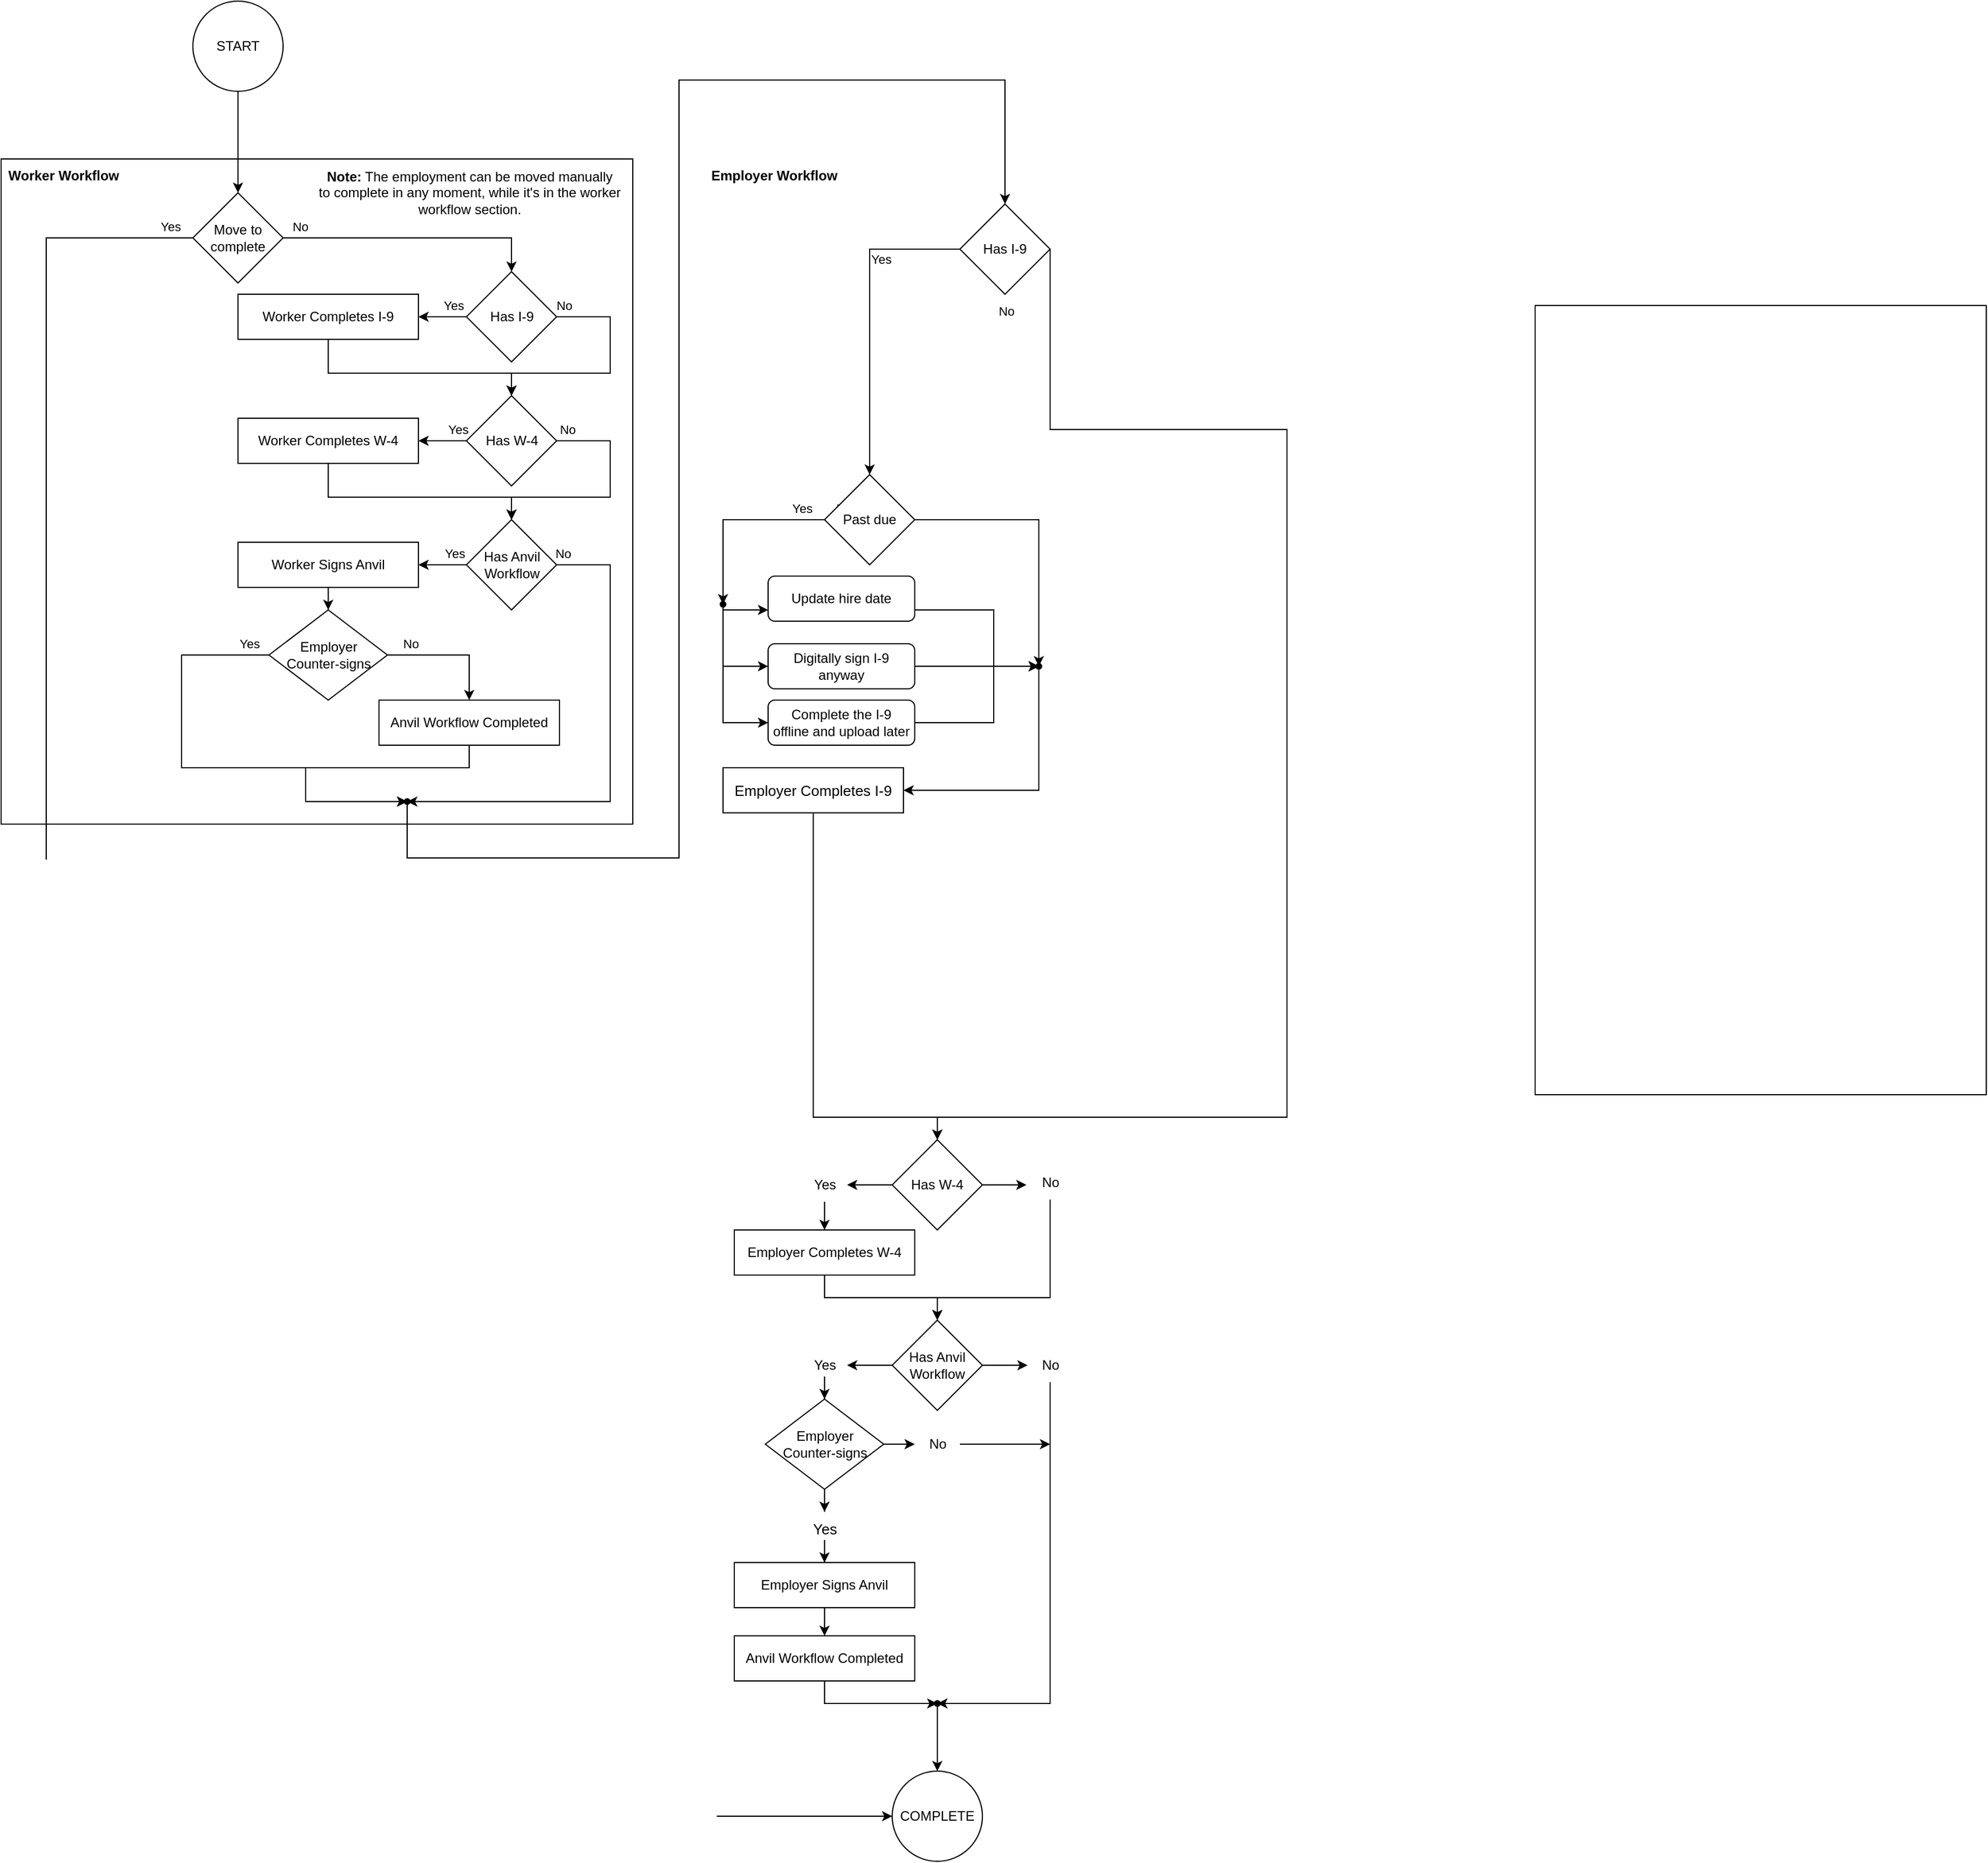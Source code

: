 <mxfile version="24.6.0" type="github">
  <diagram name="Page-1" id="mbVQlB_5lh4jTQNmV8JY">
    <mxGraphModel dx="1434" dy="1894" grid="1" gridSize="10" guides="1" tooltips="1" connect="1" arrows="1" fold="1" page="1" pageScale="1" pageWidth="850" pageHeight="1100" math="0" shadow="0">
      <root>
        <mxCell id="0" />
        <mxCell id="1" parent="0" />
        <mxCell id="wu20T2DJF-u065mbQEqq-54" value="" style="whiteSpace=wrap;html=1;" vertex="1" parent="1">
          <mxGeometry x="1360" y="130" width="400" height="700" as="geometry" />
        </mxCell>
        <mxCell id="wu20T2DJF-u065mbQEqq-53" value="" style="whiteSpace=wrap;html=1;" vertex="1" parent="1">
          <mxGeometry width="560" height="590" as="geometry" />
        </mxCell>
        <mxCell id="wu20T2DJF-u065mbQEqq-1" value="&lt;div&gt;START&lt;/div&gt;" style="ellipse;whiteSpace=wrap;html=1;" vertex="1" parent="1">
          <mxGeometry x="170" y="-140" width="80" height="80" as="geometry" />
        </mxCell>
        <mxCell id="wu20T2DJF-u065mbQEqq-2" value="&lt;div&gt;COMPLETE&lt;/div&gt;" style="ellipse;whiteSpace=wrap;html=1;" vertex="1" parent="1">
          <mxGeometry x="790" y="1430" width="80" height="80" as="geometry" />
        </mxCell>
        <mxCell id="wu20T2DJF-u065mbQEqq-6" value="&lt;div&gt;Has I-9&lt;/div&gt;" style="rhombus;whiteSpace=wrap;html=1;" vertex="1" parent="1">
          <mxGeometry x="412.5" y="100" width="80" height="80" as="geometry" />
        </mxCell>
        <mxCell id="wu20T2DJF-u065mbQEqq-18" style="edgeStyle=orthogonalEdgeStyle;rounded=0;orthogonalLoop=1;jettySize=auto;html=1;entryX=1;entryY=0.5;entryDx=0;entryDy=0;exitX=0;exitY=0.5;exitDx=0;exitDy=0;" edge="1" parent="1" source="wu20T2DJF-u065mbQEqq-6" target="wu20T2DJF-u065mbQEqq-11">
          <mxGeometry relative="1" as="geometry">
            <mxPoint x="260" y="255" as="sourcePoint" />
            <Array as="points" />
          </mxGeometry>
        </mxCell>
        <mxCell id="wu20T2DJF-u065mbQEqq-159" value="Yes" style="edgeLabel;html=1;align=center;verticalAlign=middle;resizable=0;points=[];" vertex="1" connectable="0" parent="wu20T2DJF-u065mbQEqq-18">
          <mxGeometry x="-0.839" y="-2" relative="1" as="geometry">
            <mxPoint x="-8" y="-8" as="offset" />
          </mxGeometry>
        </mxCell>
        <mxCell id="wu20T2DJF-u065mbQEqq-17" style="edgeStyle=orthogonalEdgeStyle;rounded=0;orthogonalLoop=1;jettySize=auto;html=1;entryX=0.5;entryY=0;entryDx=0;entryDy=0;exitX=1;exitY=0.5;exitDx=0;exitDy=0;" edge="1" parent="1" source="wu20T2DJF-u065mbQEqq-6" target="wu20T2DJF-u065mbQEqq-16">
          <mxGeometry relative="1" as="geometry">
            <mxPoint x="530" y="400" as="targetPoint" />
            <mxPoint x="460" y="255" as="sourcePoint" />
            <Array as="points">
              <mxPoint x="540" y="140" />
              <mxPoint x="540" y="190" />
              <mxPoint x="453" y="190" />
            </Array>
          </mxGeometry>
        </mxCell>
        <mxCell id="wu20T2DJF-u065mbQEqq-160" value="No" style="edgeLabel;html=1;align=center;verticalAlign=middle;resizable=0;points=[];" vertex="1" connectable="0" parent="wu20T2DJF-u065mbQEqq-17">
          <mxGeometry x="-0.89" relative="1" as="geometry">
            <mxPoint x="-5" y="-10" as="offset" />
          </mxGeometry>
        </mxCell>
        <mxCell id="wu20T2DJF-u065mbQEqq-19" style="edgeStyle=orthogonalEdgeStyle;rounded=0;orthogonalLoop=1;jettySize=auto;html=1;entryX=0.5;entryY=0;entryDx=0;entryDy=0;" edge="1" parent="1" source="wu20T2DJF-u065mbQEqq-11" target="wu20T2DJF-u065mbQEqq-16">
          <mxGeometry relative="1" as="geometry">
            <Array as="points">
              <mxPoint x="290" y="190" />
              <mxPoint x="453" y="190" />
            </Array>
          </mxGeometry>
        </mxCell>
        <mxCell id="wu20T2DJF-u065mbQEqq-11" value="&lt;div&gt;Worker Completes I-9&lt;/div&gt;" style="whiteSpace=wrap;html=1;" vertex="1" parent="1">
          <mxGeometry x="210" y="120" width="160" height="40" as="geometry" />
        </mxCell>
        <mxCell id="wu20T2DJF-u065mbQEqq-31" style="edgeStyle=orthogonalEdgeStyle;rounded=0;orthogonalLoop=1;jettySize=auto;html=1;entryX=0.5;entryY=0;entryDx=0;entryDy=0;" edge="1" parent="1" source="wu20T2DJF-u065mbQEqq-12" target="wu20T2DJF-u065mbQEqq-30">
          <mxGeometry relative="1" as="geometry">
            <Array as="points">
              <mxPoint x="290" y="300" />
              <mxPoint x="453" y="300" />
            </Array>
          </mxGeometry>
        </mxCell>
        <mxCell id="wu20T2DJF-u065mbQEqq-12" value="Worker Completes W-4" style="whiteSpace=wrap;html=1;" vertex="1" parent="1">
          <mxGeometry x="210" y="230" width="160" height="40" as="geometry" />
        </mxCell>
        <mxCell id="wu20T2DJF-u065mbQEqq-16" value="&lt;div&gt;Has W-4&lt;br&gt;&lt;/div&gt;" style="rhombus;whiteSpace=wrap;html=1;" vertex="1" parent="1">
          <mxGeometry x="412.5" y="210" width="80" height="80" as="geometry" />
        </mxCell>
        <mxCell id="wu20T2DJF-u065mbQEqq-26" style="edgeStyle=orthogonalEdgeStyle;rounded=0;orthogonalLoop=1;jettySize=auto;html=1;entryX=1;entryY=0.5;entryDx=0;entryDy=0;exitX=0;exitY=0.5;exitDx=0;exitDy=0;" edge="1" parent="1" source="wu20T2DJF-u065mbQEqq-16" target="wu20T2DJF-u065mbQEqq-12">
          <mxGeometry relative="1" as="geometry">
            <mxPoint x="260" y="415" as="sourcePoint" />
          </mxGeometry>
        </mxCell>
        <mxCell id="wu20T2DJF-u065mbQEqq-164" value="Yes" style="edgeLabel;html=1;align=center;verticalAlign=middle;resizable=0;points=[];" vertex="1" connectable="0" parent="wu20T2DJF-u065mbQEqq-26">
          <mxGeometry x="-0.333" relative="1" as="geometry">
            <mxPoint x="6" y="-10" as="offset" />
          </mxGeometry>
        </mxCell>
        <mxCell id="wu20T2DJF-u065mbQEqq-32" style="edgeStyle=orthogonalEdgeStyle;rounded=0;orthogonalLoop=1;jettySize=auto;html=1;entryX=0.5;entryY=0;entryDx=0;entryDy=0;exitX=1;exitY=0.5;exitDx=0;exitDy=0;" edge="1" parent="1" source="wu20T2DJF-u065mbQEqq-16" target="wu20T2DJF-u065mbQEqq-30">
          <mxGeometry relative="1" as="geometry">
            <mxPoint x="460" y="415" as="sourcePoint" />
            <Array as="points">
              <mxPoint x="540" y="250" />
              <mxPoint x="540" y="300" />
              <mxPoint x="453" y="300" />
            </Array>
          </mxGeometry>
        </mxCell>
        <mxCell id="wu20T2DJF-u065mbQEqq-162" value="No" style="edgeLabel;html=1;align=center;verticalAlign=middle;resizable=0;points=[];" vertex="1" connectable="0" parent="wu20T2DJF-u065mbQEqq-32">
          <mxGeometry x="-0.843" relative="1" as="geometry">
            <mxPoint x="-7" y="-10" as="offset" />
          </mxGeometry>
        </mxCell>
        <mxCell id="wu20T2DJF-u065mbQEqq-29" value="&lt;div&gt;Worker Workflow&lt;/div&gt;" style="text;html=1;align=center;verticalAlign=middle;resizable=0;points=[];autosize=1;strokeColor=none;fillColor=none;fontStyle=1" vertex="1" parent="1">
          <mxGeometry width="110" height="30" as="geometry" />
        </mxCell>
        <mxCell id="wu20T2DJF-u065mbQEqq-30" value="&lt;div&gt;Has Anvil Workflow&lt;br&gt;&lt;/div&gt;" style="rhombus;whiteSpace=wrap;html=1;" vertex="1" parent="1">
          <mxGeometry x="412.5" y="320" width="80" height="80" as="geometry" />
        </mxCell>
        <mxCell id="wu20T2DJF-u065mbQEqq-38" style="edgeStyle=orthogonalEdgeStyle;rounded=0;orthogonalLoop=1;jettySize=auto;html=1;entryX=1;entryY=0.5;entryDx=0;entryDy=0;exitX=0;exitY=0.5;exitDx=0;exitDy=0;" edge="1" parent="1" source="wu20T2DJF-u065mbQEqq-30" target="wu20T2DJF-u065mbQEqq-37">
          <mxGeometry relative="1" as="geometry">
            <mxPoint x="260" y="575" as="sourcePoint" />
          </mxGeometry>
        </mxCell>
        <mxCell id="wu20T2DJF-u065mbQEqq-166" value="Yes" style="edgeLabel;html=1;align=center;verticalAlign=middle;resizable=0;points=[];" vertex="1" connectable="0" parent="wu20T2DJF-u065mbQEqq-38">
          <mxGeometry x="-0.472" y="-2" relative="1" as="geometry">
            <mxPoint y="-8" as="offset" />
          </mxGeometry>
        </mxCell>
        <mxCell id="wu20T2DJF-u065mbQEqq-167" style="edgeStyle=orthogonalEdgeStyle;rounded=0;orthogonalLoop=1;jettySize=auto;html=1;" edge="1" parent="1" source="wu20T2DJF-u065mbQEqq-37" target="wu20T2DJF-u065mbQEqq-39">
          <mxGeometry relative="1" as="geometry" />
        </mxCell>
        <mxCell id="wu20T2DJF-u065mbQEqq-37" value="Worker Signs Anvil" style="whiteSpace=wrap;html=1;" vertex="1" parent="1">
          <mxGeometry x="210" y="340" width="160" height="40" as="geometry" />
        </mxCell>
        <mxCell id="wu20T2DJF-u065mbQEqq-39" value="&lt;div&gt;Employer&lt;/div&gt;&lt;div&gt;Counter-signs&lt;br&gt;&lt;/div&gt;" style="rhombus;whiteSpace=wrap;html=1;" vertex="1" parent="1">
          <mxGeometry x="237.5" y="400" width="105" height="80" as="geometry" />
        </mxCell>
        <mxCell id="wu20T2DJF-u065mbQEqq-50" style="edgeStyle=orthogonalEdgeStyle;rounded=0;orthogonalLoop=1;jettySize=auto;html=1;entryX=0.25;entryY=0.65;entryDx=0;entryDy=0;entryPerimeter=0;exitX=0;exitY=0.5;exitDx=0;exitDy=0;" edge="1" parent="1" source="wu20T2DJF-u065mbQEqq-39" target="wu20T2DJF-u065mbQEqq-51">
          <mxGeometry relative="1" as="geometry">
            <mxPoint x="260" y="850" as="targetPoint" />
            <mxPoint x="260" y="735" as="sourcePoint" />
            <Array as="points">
              <mxPoint x="160" y="440" />
              <mxPoint x="160" y="540" />
              <mxPoint x="270" y="540" />
              <mxPoint x="270" y="570" />
            </Array>
          </mxGeometry>
        </mxCell>
        <mxCell id="wu20T2DJF-u065mbQEqq-168" value="Yes" style="edgeLabel;html=1;align=center;verticalAlign=middle;resizable=0;points=[];" vertex="1" connectable="0" parent="wu20T2DJF-u065mbQEqq-50">
          <mxGeometry x="-0.945" y="2" relative="1" as="geometry">
            <mxPoint x="-7" y="-12" as="offset" />
          </mxGeometry>
        </mxCell>
        <mxCell id="wu20T2DJF-u065mbQEqq-49" style="edgeStyle=orthogonalEdgeStyle;rounded=0;orthogonalLoop=1;jettySize=auto;html=1;entryX=0.5;entryY=0;entryDx=0;entryDy=0;exitX=1;exitY=0.5;exitDx=0;exitDy=0;" edge="1" parent="1" source="wu20T2DJF-u065mbQEqq-39" target="wu20T2DJF-u065mbQEqq-48">
          <mxGeometry relative="1" as="geometry">
            <mxPoint x="460" y="735" as="sourcePoint" />
          </mxGeometry>
        </mxCell>
        <mxCell id="wu20T2DJF-u065mbQEqq-169" value="No" style="edgeLabel;html=1;align=center;verticalAlign=middle;resizable=0;points=[];" vertex="1" connectable="0" parent="wu20T2DJF-u065mbQEqq-49">
          <mxGeometry x="-0.91" y="-1" relative="1" as="geometry">
            <mxPoint x="15" y="-11" as="offset" />
          </mxGeometry>
        </mxCell>
        <mxCell id="wu20T2DJF-u065mbQEqq-52" style="edgeStyle=orthogonalEdgeStyle;rounded=0;orthogonalLoop=1;jettySize=auto;html=1;exitX=0.5;exitY=1;exitDx=0;exitDy=0;" edge="1" parent="1" source="wu20T2DJF-u065mbQEqq-48" target="wu20T2DJF-u065mbQEqq-51">
          <mxGeometry relative="1" as="geometry">
            <Array as="points">
              <mxPoint x="415" y="540" />
              <mxPoint x="270" y="540" />
              <mxPoint x="270" y="570" />
            </Array>
          </mxGeometry>
        </mxCell>
        <mxCell id="wu20T2DJF-u065mbQEqq-48" value="Anvil Workflow Completed" style="whiteSpace=wrap;html=1;" vertex="1" parent="1">
          <mxGeometry x="335" y="480" width="160" height="40" as="geometry" />
        </mxCell>
        <mxCell id="wu20T2DJF-u065mbQEqq-94" style="edgeStyle=orthogonalEdgeStyle;rounded=0;orthogonalLoop=1;jettySize=auto;html=1;entryX=0.5;entryY=0;entryDx=0;entryDy=0;" edge="1" parent="1" source="wu20T2DJF-u065mbQEqq-51" target="wu20T2DJF-u065mbQEqq-58">
          <mxGeometry relative="1" as="geometry">
            <mxPoint x="840" y="140" as="targetPoint" />
            <Array as="points">
              <mxPoint x="360" y="620" />
              <mxPoint x="601" y="620" />
              <mxPoint x="601" y="-70" />
              <mxPoint x="890" y="-70" />
            </Array>
          </mxGeometry>
        </mxCell>
        <mxCell id="wu20T2DJF-u065mbQEqq-51" value="" style="shape=waypoint;sketch=0;size=6;pointerEvents=1;points=[];fillColor=none;resizable=0;rotatable=0;perimeter=centerPerimeter;snapToPoint=1;" vertex="1" parent="1">
          <mxGeometry x="350" y="560" width="20" height="20" as="geometry" />
        </mxCell>
        <mxCell id="wu20T2DJF-u065mbQEqq-58" value="&lt;div&gt;Has I-9&lt;/div&gt;" style="rhombus;whiteSpace=wrap;html=1;" vertex="1" parent="1">
          <mxGeometry x="850" y="40" width="80" height="80" as="geometry" />
        </mxCell>
        <mxCell id="wu20T2DJF-u065mbQEqq-61" style="edgeStyle=orthogonalEdgeStyle;rounded=0;orthogonalLoop=1;jettySize=auto;html=1;entryX=0.5;entryY=0;entryDx=0;entryDy=0;exitX=1;exitY=0.5;exitDx=0;exitDy=0;" edge="1" parent="1" source="wu20T2DJF-u065mbQEqq-58" target="wu20T2DJF-u065mbQEqq-68">
          <mxGeometry relative="1" as="geometry">
            <mxPoint x="1010" y="400" as="targetPoint" />
            <Array as="points">
              <mxPoint x="1140" y="240" />
              <mxPoint x="1140" y="850" />
              <mxPoint x="830" y="850" />
            </Array>
            <mxPoint x="1040" y="240" as="sourcePoint" />
          </mxGeometry>
        </mxCell>
        <mxCell id="wu20T2DJF-u065mbQEqq-152" value="No" style="edgeLabel;html=1;align=center;verticalAlign=middle;resizable=0;points=[];" vertex="1" connectable="0" parent="wu20T2DJF-u065mbQEqq-61">
          <mxGeometry x="-0.9" y="-1" relative="1" as="geometry">
            <mxPoint x="-38" y="-11" as="offset" />
          </mxGeometry>
        </mxCell>
        <mxCell id="wu20T2DJF-u065mbQEqq-63" style="edgeStyle=orthogonalEdgeStyle;rounded=0;orthogonalLoop=1;jettySize=auto;html=1;entryX=0.5;entryY=0;entryDx=0;entryDy=0;exitX=0.5;exitY=1;exitDx=0;exitDy=0;" edge="1" parent="1" source="wu20T2DJF-u065mbQEqq-64" target="wu20T2DJF-u065mbQEqq-68">
          <mxGeometry relative="1" as="geometry">
            <Array as="points">
              <mxPoint x="720" y="850" />
              <mxPoint x="830" y="850" />
            </Array>
            <mxPoint x="730" y="830" as="sourcePoint" />
          </mxGeometry>
        </mxCell>
        <mxCell id="wu20T2DJF-u065mbQEqq-64" value="&lt;div&gt;Employer Completes I-9&lt;/div&gt;" style="whiteSpace=wrap;html=1;fontSize=13;" vertex="1" parent="1">
          <mxGeometry x="640" y="540" width="160" height="40" as="geometry" />
        </mxCell>
        <mxCell id="wu20T2DJF-u065mbQEqq-65" style="edgeStyle=orthogonalEdgeStyle;rounded=0;orthogonalLoop=1;jettySize=auto;html=1;" edge="1" parent="1" source="wu20T2DJF-u065mbQEqq-66" target="wu20T2DJF-u065mbQEqq-77">
          <mxGeometry relative="1" as="geometry">
            <Array as="points">
              <mxPoint x="730" y="1010" />
              <mxPoint x="830" y="1010" />
            </Array>
          </mxGeometry>
        </mxCell>
        <mxCell id="wu20T2DJF-u065mbQEqq-66" value="Employer Completes W-4" style="whiteSpace=wrap;html=1;" vertex="1" parent="1">
          <mxGeometry x="650" y="950" width="160" height="40" as="geometry" />
        </mxCell>
        <mxCell id="wu20T2DJF-u065mbQEqq-67" style="edgeStyle=orthogonalEdgeStyle;rounded=0;orthogonalLoop=1;jettySize=auto;html=1;" edge="1" parent="1" source="wu20T2DJF-u065mbQEqq-68" target="wu20T2DJF-u065mbQEqq-71">
          <mxGeometry relative="1" as="geometry" />
        </mxCell>
        <mxCell id="wu20T2DJF-u065mbQEqq-68" value="&lt;div&gt;Has W-4&lt;br&gt;&lt;/div&gt;" style="rhombus;whiteSpace=wrap;html=1;" vertex="1" parent="1">
          <mxGeometry x="790" y="870" width="80" height="80" as="geometry" />
        </mxCell>
        <mxCell id="wu20T2DJF-u065mbQEqq-69" style="edgeStyle=orthogonalEdgeStyle;rounded=0;orthogonalLoop=1;jettySize=auto;html=1;exitX=1;exitY=0.5;exitDx=0;exitDy=0;entryX=-0.025;entryY=0.567;entryDx=0;entryDy=0;entryPerimeter=0;" edge="1" parent="1" source="wu20T2DJF-u065mbQEqq-68" target="wu20T2DJF-u065mbQEqq-73">
          <mxGeometry relative="1" as="geometry">
            <mxPoint x="910" y="910" as="targetPoint" />
            <mxPoint x="880" y="935" as="sourcePoint" />
          </mxGeometry>
        </mxCell>
        <mxCell id="wu20T2DJF-u065mbQEqq-70" style="edgeStyle=orthogonalEdgeStyle;rounded=0;orthogonalLoop=1;jettySize=auto;html=1;entryX=0.5;entryY=0;entryDx=0;entryDy=0;" edge="1" parent="1" source="wu20T2DJF-u065mbQEqq-71" target="wu20T2DJF-u065mbQEqq-66">
          <mxGeometry relative="1" as="geometry" />
        </mxCell>
        <mxCell id="wu20T2DJF-u065mbQEqq-71" value="Yes" style="text;html=1;align=center;verticalAlign=middle;resizable=0;points=[];autosize=1;strokeColor=none;fillColor=none;" vertex="1" parent="1">
          <mxGeometry x="710" y="895" width="40" height="30" as="geometry" />
        </mxCell>
        <mxCell id="wu20T2DJF-u065mbQEqq-72" style="edgeStyle=orthogonalEdgeStyle;rounded=0;orthogonalLoop=1;jettySize=auto;html=1;entryX=0.5;entryY=0;entryDx=0;entryDy=0;" edge="1" parent="1" source="wu20T2DJF-u065mbQEqq-73" target="wu20T2DJF-u065mbQEqq-77">
          <mxGeometry relative="1" as="geometry">
            <Array as="points">
              <mxPoint x="930" y="1010" />
              <mxPoint x="830" y="1010" />
            </Array>
            <mxPoint x="930" y="925" as="sourcePoint" />
          </mxGeometry>
        </mxCell>
        <mxCell id="wu20T2DJF-u065mbQEqq-73" value="&lt;div&gt;No&lt;/div&gt;" style="text;html=1;align=center;verticalAlign=middle;resizable=0;points=[];autosize=1;strokeColor=none;fillColor=none;" vertex="1" parent="1">
          <mxGeometry x="910" y="893" width="40" height="30" as="geometry" />
        </mxCell>
        <mxCell id="wu20T2DJF-u065mbQEqq-74" value="&lt;div&gt;Employer Workflow&lt;/div&gt;" style="text;html=1;align=center;verticalAlign=middle;resizable=0;points=[];autosize=1;strokeColor=none;fillColor=none;fontStyle=1" vertex="1" parent="1">
          <mxGeometry x="620" width="130" height="30" as="geometry" />
        </mxCell>
        <mxCell id="wu20T2DJF-u065mbQEqq-75" style="edgeStyle=orthogonalEdgeStyle;rounded=0;orthogonalLoop=1;jettySize=auto;html=1;" edge="1" parent="1" source="wu20T2DJF-u065mbQEqq-77" target="wu20T2DJF-u065mbQEqq-81">
          <mxGeometry relative="1" as="geometry">
            <mxPoint x="910" y="1070" as="targetPoint" />
          </mxGeometry>
        </mxCell>
        <mxCell id="wu20T2DJF-u065mbQEqq-76" style="edgeStyle=orthogonalEdgeStyle;rounded=0;orthogonalLoop=1;jettySize=auto;html=1;" edge="1" parent="1" source="wu20T2DJF-u065mbQEqq-77" target="wu20T2DJF-u065mbQEqq-79">
          <mxGeometry relative="1" as="geometry" />
        </mxCell>
        <mxCell id="wu20T2DJF-u065mbQEqq-77" value="&lt;div&gt;Has Anvil Workflow&lt;br&gt;&lt;/div&gt;" style="rhombus;whiteSpace=wrap;html=1;" vertex="1" parent="1">
          <mxGeometry x="790" y="1030" width="80" height="80" as="geometry" />
        </mxCell>
        <mxCell id="wu20T2DJF-u065mbQEqq-78" style="edgeStyle=orthogonalEdgeStyle;rounded=0;orthogonalLoop=1;jettySize=auto;html=1;entryX=0.5;entryY=0;entryDx=0;entryDy=0;" edge="1" parent="1" source="wu20T2DJF-u065mbQEqq-79" target="wu20T2DJF-u065mbQEqq-86">
          <mxGeometry relative="1" as="geometry">
            <mxPoint x="730" y="1110" as="targetPoint" />
          </mxGeometry>
        </mxCell>
        <mxCell id="wu20T2DJF-u065mbQEqq-79" value="&lt;div&gt;Yes&lt;/div&gt;" style="text;html=1;align=center;verticalAlign=middle;resizable=0;points=[];autosize=1;strokeColor=none;fillColor=none;" vertex="1" parent="1">
          <mxGeometry x="710" y="1055" width="40" height="30" as="geometry" />
        </mxCell>
        <mxCell id="wu20T2DJF-u065mbQEqq-102" style="edgeStyle=orthogonalEdgeStyle;rounded=0;orthogonalLoop=1;jettySize=auto;html=1;" edge="1" parent="1" source="wu20T2DJF-u065mbQEqq-81" target="wu20T2DJF-u065mbQEqq-93">
          <mxGeometry relative="1" as="geometry">
            <mxPoint x="930" y="1085" as="sourcePoint" />
            <Array as="points">
              <mxPoint x="930" y="1370" />
            </Array>
          </mxGeometry>
        </mxCell>
        <mxCell id="wu20T2DJF-u065mbQEqq-81" value="&lt;div&gt;No&lt;/div&gt;" style="text;html=1;align=center;verticalAlign=middle;resizable=0;points=[];autosize=1;strokeColor=none;fillColor=none;" vertex="1" parent="1">
          <mxGeometry x="910" y="1055" width="40" height="30" as="geometry" />
        </mxCell>
        <mxCell id="wu20T2DJF-u065mbQEqq-95" style="edgeStyle=orthogonalEdgeStyle;rounded=0;orthogonalLoop=1;jettySize=auto;html=1;" edge="1" parent="1" source="wu20T2DJF-u065mbQEqq-86" target="wu20T2DJF-u065mbQEqq-88">
          <mxGeometry relative="1" as="geometry" />
        </mxCell>
        <mxCell id="wu20T2DJF-u065mbQEqq-104" style="edgeStyle=orthogonalEdgeStyle;rounded=0;orthogonalLoop=1;jettySize=auto;html=1;" edge="1" parent="1" source="wu20T2DJF-u065mbQEqq-86" target="wu20T2DJF-u065mbQEqq-103">
          <mxGeometry relative="1" as="geometry" />
        </mxCell>
        <mxCell id="wu20T2DJF-u065mbQEqq-86" value="&lt;div&gt;Employer&lt;/div&gt;&lt;div&gt;Counter-signs&lt;br&gt;&lt;/div&gt;" style="rhombus;whiteSpace=wrap;html=1;" vertex="1" parent="1">
          <mxGeometry x="677.5" y="1100" width="105" height="80" as="geometry" />
        </mxCell>
        <mxCell id="wu20T2DJF-u065mbQEqq-97" style="edgeStyle=orthogonalEdgeStyle;rounded=0;orthogonalLoop=1;jettySize=auto;html=1;entryX=0.5;entryY=0;entryDx=0;entryDy=0;" edge="1" parent="1" source="wu20T2DJF-u065mbQEqq-88" target="wu20T2DJF-u065mbQEqq-96">
          <mxGeometry relative="1" as="geometry" />
        </mxCell>
        <mxCell id="wu20T2DJF-u065mbQEqq-88" value="Yes" style="text;html=1;align=center;verticalAlign=middle;resizable=0;points=[];autosize=1;strokeColor=none;fillColor=none;fontSize=13;" vertex="1" parent="1">
          <mxGeometry x="710" y="1200" width="40" height="30" as="geometry" />
        </mxCell>
        <mxCell id="wu20T2DJF-u065mbQEqq-100" style="edgeStyle=orthogonalEdgeStyle;rounded=0;orthogonalLoop=1;jettySize=auto;html=1;" edge="1" parent="1" source="wu20T2DJF-u065mbQEqq-93" target="wu20T2DJF-u065mbQEqq-2">
          <mxGeometry relative="1" as="geometry" />
        </mxCell>
        <mxCell id="wu20T2DJF-u065mbQEqq-93" value="" style="shape=waypoint;sketch=0;size=6;pointerEvents=1;points=[];fillColor=none;resizable=0;rotatable=0;perimeter=centerPerimeter;snapToPoint=1;" vertex="1" parent="1">
          <mxGeometry x="820" y="1360" width="20" height="20" as="geometry" />
        </mxCell>
        <mxCell id="wu20T2DJF-u065mbQEqq-99" style="edgeStyle=orthogonalEdgeStyle;rounded=0;orthogonalLoop=1;jettySize=auto;html=1;" edge="1" parent="1" source="wu20T2DJF-u065mbQEqq-96" target="wu20T2DJF-u065mbQEqq-98">
          <mxGeometry relative="1" as="geometry" />
        </mxCell>
        <mxCell id="wu20T2DJF-u065mbQEqq-96" value="Employer Signs Anvil" style="whiteSpace=wrap;html=1;" vertex="1" parent="1">
          <mxGeometry x="650" y="1245" width="160" height="40" as="geometry" />
        </mxCell>
        <mxCell id="wu20T2DJF-u065mbQEqq-101" style="edgeStyle=orthogonalEdgeStyle;rounded=0;orthogonalLoop=1;jettySize=auto;html=1;exitX=0.5;exitY=1;exitDx=0;exitDy=0;" edge="1" parent="1" source="wu20T2DJF-u065mbQEqq-98" target="wu20T2DJF-u065mbQEqq-93">
          <mxGeometry relative="1" as="geometry" />
        </mxCell>
        <mxCell id="wu20T2DJF-u065mbQEqq-98" value="Anvil Workflow Completed" style="whiteSpace=wrap;html=1;" vertex="1" parent="1">
          <mxGeometry x="650" y="1310" width="160" height="40" as="geometry" />
        </mxCell>
        <mxCell id="wu20T2DJF-u065mbQEqq-105" style="edgeStyle=orthogonalEdgeStyle;rounded=0;orthogonalLoop=1;jettySize=auto;html=1;" edge="1" parent="1" source="wu20T2DJF-u065mbQEqq-103">
          <mxGeometry relative="1" as="geometry">
            <mxPoint x="930" y="1140.0" as="targetPoint" />
          </mxGeometry>
        </mxCell>
        <mxCell id="wu20T2DJF-u065mbQEqq-103" value="No" style="text;html=1;align=center;verticalAlign=middle;resizable=0;points=[];autosize=1;strokeColor=none;fillColor=none;" vertex="1" parent="1">
          <mxGeometry x="810" y="1125" width="40" height="30" as="geometry" />
        </mxCell>
        <mxCell id="wu20T2DJF-u065mbQEqq-108" value="" style="edgeStyle=orthogonalEdgeStyle;rounded=0;orthogonalLoop=1;jettySize=auto;html=1;entryX=0.5;entryY=0;entryDx=0;entryDy=0;" edge="1" parent="1" source="wu20T2DJF-u065mbQEqq-1" target="wu20T2DJF-u065mbQEqq-107">
          <mxGeometry relative="1" as="geometry">
            <mxPoint x="360" y="200" as="targetPoint" />
            <mxPoint x="360" as="sourcePoint" />
            <Array as="points">
              <mxPoint x="210" y="-70" />
              <mxPoint x="210" y="-70" />
            </Array>
          </mxGeometry>
        </mxCell>
        <mxCell id="wu20T2DJF-u065mbQEqq-107" value="&lt;div&gt;Move to&lt;/div&gt;&lt;div&gt;complete&lt;br&gt;&lt;/div&gt;" style="rhombus;whiteSpace=wrap;html=1;" vertex="1" parent="1">
          <mxGeometry x="170" y="30" width="80" height="80" as="geometry" />
        </mxCell>
        <mxCell id="wu20T2DJF-u065mbQEqq-110" style="edgeStyle=orthogonalEdgeStyle;rounded=0;orthogonalLoop=1;jettySize=auto;html=1;entryX=0.5;entryY=0;entryDx=0;entryDy=0;exitX=1;exitY=0.5;exitDx=0;exitDy=0;" edge="1" parent="1" source="wu20T2DJF-u065mbQEqq-107" target="wu20T2DJF-u065mbQEqq-6">
          <mxGeometry relative="1" as="geometry">
            <mxPoint x="360" y="70" as="sourcePoint" />
            <Array as="points">
              <mxPoint x="453" y="70" />
            </Array>
          </mxGeometry>
        </mxCell>
        <mxCell id="wu20T2DJF-u065mbQEqq-158" value="No" style="edgeLabel;html=1;align=center;verticalAlign=middle;resizable=0;points=[];" vertex="1" connectable="0" parent="wu20T2DJF-u065mbQEqq-110">
          <mxGeometry x="-0.8" relative="1" as="geometry">
            <mxPoint x="-8" y="-10" as="offset" />
          </mxGeometry>
        </mxCell>
        <mxCell id="wu20T2DJF-u065mbQEqq-111" value="&lt;div&gt;&lt;b&gt;Note:&lt;/b&gt; The employment can be moved manually&lt;/div&gt;&lt;div&gt;to complete in any moment, while it&#39;s in the worker&lt;/div&gt;&lt;div&gt;workflow section.&lt;br&gt;&lt;/div&gt;" style="text;html=1;align=center;verticalAlign=middle;resizable=0;points=[];autosize=1;strokeColor=none;fillColor=none;" vertex="1" parent="1">
          <mxGeometry x="270" width="290" height="60" as="geometry" />
        </mxCell>
        <mxCell id="wu20T2DJF-u065mbQEqq-114" style="edgeStyle=orthogonalEdgeStyle;rounded=0;orthogonalLoop=1;jettySize=auto;html=1;entryX=0;entryY=0.5;entryDx=0;entryDy=0;exitX=0;exitY=0.5;exitDx=0;exitDy=0;" edge="1" parent="1" source="wu20T2DJF-u065mbQEqq-107" target="wu20T2DJF-u065mbQEqq-2">
          <mxGeometry relative="1" as="geometry">
            <mxPoint x="70" y="960" as="targetPoint" />
            <mxPoint x="60" y="70" as="sourcePoint" />
            <Array as="points">
              <mxPoint x="40" y="70" />
              <mxPoint x="40" y="1470" />
            </Array>
          </mxGeometry>
        </mxCell>
        <mxCell id="wu20T2DJF-u065mbQEqq-157" value="Yes" style="edgeLabel;html=1;align=center;verticalAlign=middle;resizable=0;points=[];" vertex="1" connectable="0" parent="wu20T2DJF-u065mbQEqq-114">
          <mxGeometry x="-0.947" relative="1" as="geometry">
            <mxPoint x="40" y="-10" as="offset" />
          </mxGeometry>
        </mxCell>
        <mxCell id="wu20T2DJF-u065mbQEqq-121" style="edgeStyle=orthogonalEdgeStyle;rounded=0;orthogonalLoop=1;jettySize=auto;html=1;entryX=0.55;entryY=0.9;entryDx=0;entryDy=0;entryPerimeter=0;exitX=1;exitY=0.5;exitDx=0;exitDy=0;" edge="1" parent="1" source="wu20T2DJF-u065mbQEqq-119" target="wu20T2DJF-u065mbQEqq-135">
          <mxGeometry relative="1" as="geometry">
            <Array as="points">
              <mxPoint x="920" y="320" />
            </Array>
          </mxGeometry>
        </mxCell>
        <mxCell id="wu20T2DJF-u065mbQEqq-122" value="No" style="edgeLabel;html=1;align=center;verticalAlign=middle;resizable=0;points=[];" vertex="1" connectable="0" parent="wu20T2DJF-u065mbQEqq-121">
          <mxGeometry x="-0.536" y="3" relative="1" as="geometry">
            <mxPoint x="-119" y="-7" as="offset" />
          </mxGeometry>
        </mxCell>
        <mxCell id="wu20T2DJF-u065mbQEqq-119" value="Past due" style="rhombus;whiteSpace=wrap;html=1;" vertex="1" parent="1">
          <mxGeometry x="730" y="280" width="80" height="80" as="geometry" />
        </mxCell>
        <mxCell id="wu20T2DJF-u065mbQEqq-124" value="Update hire date" style="rounded=1;whiteSpace=wrap;html=1;" vertex="1" parent="1">
          <mxGeometry x="680" y="370" width="130" height="40" as="geometry" />
        </mxCell>
        <mxCell id="wu20T2DJF-u065mbQEqq-125" value="&lt;div&gt;Digitally sign I-9&lt;/div&gt;&lt;div&gt;anyway&lt;br&gt;&lt;/div&gt;" style="rounded=1;whiteSpace=wrap;html=1;" vertex="1" parent="1">
          <mxGeometry x="680" y="430" width="130" height="40" as="geometry" />
        </mxCell>
        <mxCell id="wu20T2DJF-u065mbQEqq-126" value="" style="edgeStyle=orthogonalEdgeStyle;rounded=0;orthogonalLoop=1;jettySize=auto;html=1;exitX=0;exitY=0.5;exitDx=0;exitDy=0;entryX=0.1;entryY=0.25;entryDx=0;entryDy=0;entryPerimeter=0;" edge="1" parent="1" source="wu20T2DJF-u065mbQEqq-119" target="wu20T2DJF-u065mbQEqq-143">
          <mxGeometry relative="1" as="geometry">
            <mxPoint x="740" y="340" as="sourcePoint" />
            <mxPoint x="640" y="390" as="targetPoint" />
            <Array as="points">
              <mxPoint x="640" y="320" />
            </Array>
          </mxGeometry>
        </mxCell>
        <mxCell id="wu20T2DJF-u065mbQEqq-127" value="Yes" style="edgeLabel;html=1;align=center;verticalAlign=middle;resizable=0;points=[];" vertex="1" connectable="0" parent="wu20T2DJF-u065mbQEqq-126">
          <mxGeometry x="-0.524" relative="1" as="geometry">
            <mxPoint x="19" y="-10" as="offset" />
          </mxGeometry>
        </mxCell>
        <mxCell id="wu20T2DJF-u065mbQEqq-131" value="&lt;div&gt;Complete the I-9&lt;/div&gt;&lt;div&gt;offline and upload later&lt;br&gt;&lt;/div&gt;" style="rounded=1;whiteSpace=wrap;html=1;" vertex="1" parent="1">
          <mxGeometry x="680" y="480" width="130" height="40" as="geometry" />
        </mxCell>
        <mxCell id="wu20T2DJF-u065mbQEqq-156" style="edgeStyle=orthogonalEdgeStyle;rounded=0;orthogonalLoop=1;jettySize=auto;html=1;entryX=1;entryY=0.5;entryDx=0;entryDy=0;" edge="1" parent="1" source="wu20T2DJF-u065mbQEqq-135" target="wu20T2DJF-u065mbQEqq-64">
          <mxGeometry relative="1" as="geometry">
            <Array as="points">
              <mxPoint x="920" y="560" />
            </Array>
          </mxGeometry>
        </mxCell>
        <mxCell id="wu20T2DJF-u065mbQEqq-135" value="" style="shape=waypoint;sketch=0;size=6;pointerEvents=1;points=[];fillColor=none;resizable=0;rotatable=0;perimeter=centerPerimeter;snapToPoint=1;" vertex="1" parent="1">
          <mxGeometry x="910" y="440" width="20" height="20" as="geometry" />
        </mxCell>
        <mxCell id="wu20T2DJF-u065mbQEqq-146" style="edgeStyle=orthogonalEdgeStyle;rounded=0;orthogonalLoop=1;jettySize=auto;html=1;" edge="1" parent="1" source="wu20T2DJF-u065mbQEqq-143" target="wu20T2DJF-u065mbQEqq-124">
          <mxGeometry relative="1" as="geometry">
            <Array as="points">
              <mxPoint x="640" y="400" />
            </Array>
          </mxGeometry>
        </mxCell>
        <mxCell id="wu20T2DJF-u065mbQEqq-148" style="edgeStyle=orthogonalEdgeStyle;rounded=0;orthogonalLoop=1;jettySize=auto;html=1;entryX=0;entryY=0.5;entryDx=0;entryDy=0;" edge="1" parent="1" source="wu20T2DJF-u065mbQEqq-143" target="wu20T2DJF-u065mbQEqq-125">
          <mxGeometry relative="1" as="geometry">
            <Array as="points">
              <mxPoint x="640" y="450" />
            </Array>
          </mxGeometry>
        </mxCell>
        <mxCell id="wu20T2DJF-u065mbQEqq-149" style="edgeStyle=orthogonalEdgeStyle;rounded=0;orthogonalLoop=1;jettySize=auto;html=1;entryX=0;entryY=0.5;entryDx=0;entryDy=0;" edge="1" parent="1" source="wu20T2DJF-u065mbQEqq-143" target="wu20T2DJF-u065mbQEqq-131">
          <mxGeometry relative="1" as="geometry">
            <Array as="points">
              <mxPoint x="640" y="500" />
            </Array>
          </mxGeometry>
        </mxCell>
        <mxCell id="wu20T2DJF-u065mbQEqq-143" value="" style="shape=waypoint;sketch=0;size=6;pointerEvents=1;points=[];fillColor=none;resizable=0;rotatable=0;perimeter=centerPerimeter;snapToPoint=1;" vertex="1" parent="1">
          <mxGeometry x="630" y="385" width="20" height="20" as="geometry" />
        </mxCell>
        <mxCell id="wu20T2DJF-u065mbQEqq-150" value="" style="edgeStyle=orthogonalEdgeStyle;rounded=0;orthogonalLoop=1;jettySize=auto;html=1;exitX=0;exitY=0.5;exitDx=0;exitDy=0;entryX=0.5;entryY=0;entryDx=0;entryDy=0;" edge="1" parent="1" source="wu20T2DJF-u065mbQEqq-58" target="wu20T2DJF-u065mbQEqq-119">
          <mxGeometry relative="1" as="geometry">
            <mxPoint x="782.5" y="240" as="targetPoint" />
            <mxPoint x="840" y="240" as="sourcePoint" />
          </mxGeometry>
        </mxCell>
        <mxCell id="wu20T2DJF-u065mbQEqq-151" value="Yes" style="edgeLabel;html=1;align=center;verticalAlign=middle;resizable=0;points=[];" vertex="1" connectable="0" parent="wu20T2DJF-u065mbQEqq-150">
          <mxGeometry x="-0.291" y="1" relative="1" as="geometry">
            <mxPoint x="9" y="-11" as="offset" />
          </mxGeometry>
        </mxCell>
        <mxCell id="wu20T2DJF-u065mbQEqq-153" style="edgeStyle=orthogonalEdgeStyle;rounded=0;orthogonalLoop=1;jettySize=auto;html=1;entryX=0.25;entryY=0.5;entryDx=0;entryDy=0;entryPerimeter=0;" edge="1" parent="1" source="wu20T2DJF-u065mbQEqq-131" target="wu20T2DJF-u065mbQEqq-135">
          <mxGeometry relative="1" as="geometry">
            <Array as="points">
              <mxPoint x="880" y="500" />
              <mxPoint x="880" y="450" />
            </Array>
          </mxGeometry>
        </mxCell>
        <mxCell id="wu20T2DJF-u065mbQEqq-154" style="edgeStyle=orthogonalEdgeStyle;rounded=0;orthogonalLoop=1;jettySize=auto;html=1;entryX=0.55;entryY=0.8;entryDx=0;entryDy=0;entryPerimeter=0;" edge="1" parent="1" source="wu20T2DJF-u065mbQEqq-125" target="wu20T2DJF-u065mbQEqq-135">
          <mxGeometry relative="1" as="geometry" />
        </mxCell>
        <mxCell id="wu20T2DJF-u065mbQEqq-155" style="edgeStyle=orthogonalEdgeStyle;rounded=0;orthogonalLoop=1;jettySize=auto;html=1;entryX=0.45;entryY=0.8;entryDx=0;entryDy=0;entryPerimeter=0;" edge="1" parent="1" source="wu20T2DJF-u065mbQEqq-124" target="wu20T2DJF-u065mbQEqq-135">
          <mxGeometry relative="1" as="geometry">
            <Array as="points">
              <mxPoint x="880" y="400" />
              <mxPoint x="880" y="450" />
            </Array>
          </mxGeometry>
        </mxCell>
        <mxCell id="wu20T2DJF-u065mbQEqq-170" style="edgeStyle=orthogonalEdgeStyle;rounded=0;orthogonalLoop=1;jettySize=auto;html=1;entryX=0.85;entryY=0.65;entryDx=0;entryDy=0;entryPerimeter=0;" edge="1" parent="1" source="wu20T2DJF-u065mbQEqq-30" target="wu20T2DJF-u065mbQEqq-51">
          <mxGeometry relative="1" as="geometry">
            <Array as="points">
              <mxPoint x="540" y="360" />
              <mxPoint x="540" y="570" />
            </Array>
          </mxGeometry>
        </mxCell>
        <mxCell id="wu20T2DJF-u065mbQEqq-171" value="No" style="edgeLabel;html=1;align=center;verticalAlign=middle;resizable=0;points=[];" vertex="1" connectable="0" parent="wu20T2DJF-u065mbQEqq-170">
          <mxGeometry x="-0.936" y="-2" relative="1" as="geometry">
            <mxPoint x="-9" y="-12" as="offset" />
          </mxGeometry>
        </mxCell>
      </root>
    </mxGraphModel>
  </diagram>
</mxfile>
